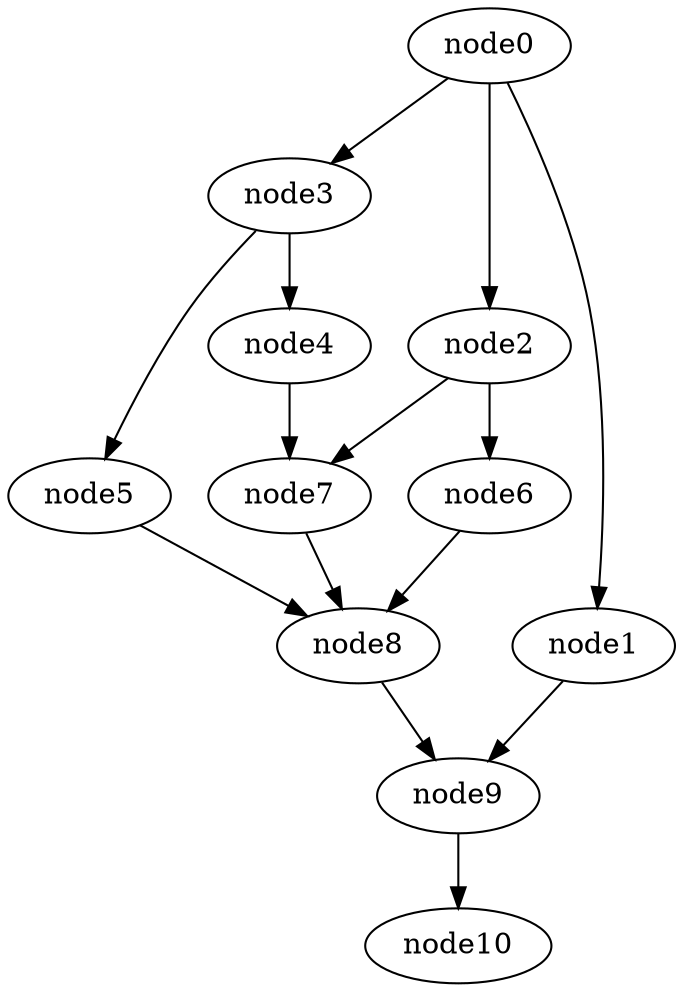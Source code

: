 digraph g{
	node10
	node9 -> node10
	node8 -> node9
	node7 -> node8
	node6 -> node8
	node5 -> node8
	node4 -> node7
	node3 -> node5
	node3 -> node4
	node2 -> node7
	node2 -> node6
	node1 -> node9
	node0 -> node3
	node0 -> node2
	node0 -> node1
}
